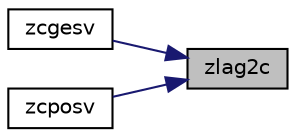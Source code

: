 digraph "zlag2c"
{
 // LATEX_PDF_SIZE
  edge [fontname="Helvetica",fontsize="10",labelfontname="Helvetica",labelfontsize="10"];
  node [fontname="Helvetica",fontsize="10",shape=record];
  rankdir="RL";
  Node1 [label="zlag2c",height=0.2,width=0.4,color="black", fillcolor="grey75", style="filled", fontcolor="black",tooltip="ZLAG2C converts a complex double precision matrix to a complex single precision matrix."];
  Node1 -> Node2 [dir="back",color="midnightblue",fontsize="10",style="solid",fontname="Helvetica"];
  Node2 [label="zcgesv",height=0.2,width=0.4,color="black", fillcolor="white", style="filled",URL="$zcgesv_8f.html#a892cb7992dc737797a8b8043dfc81a48",tooltip="ZCGESV computes the solution to system of linear equations A * X = B for GE matrices (mixed precision..."];
  Node1 -> Node3 [dir="back",color="midnightblue",fontsize="10",style="solid",fontname="Helvetica"];
  Node3 [label="zcposv",height=0.2,width=0.4,color="black", fillcolor="white", style="filled",URL="$zcposv_8f.html#ae1f1548257a84b4328773c60eefb8934",tooltip="ZCPOSV computes the solution to system of linear equations A * X = B for PO matrices"];
}
